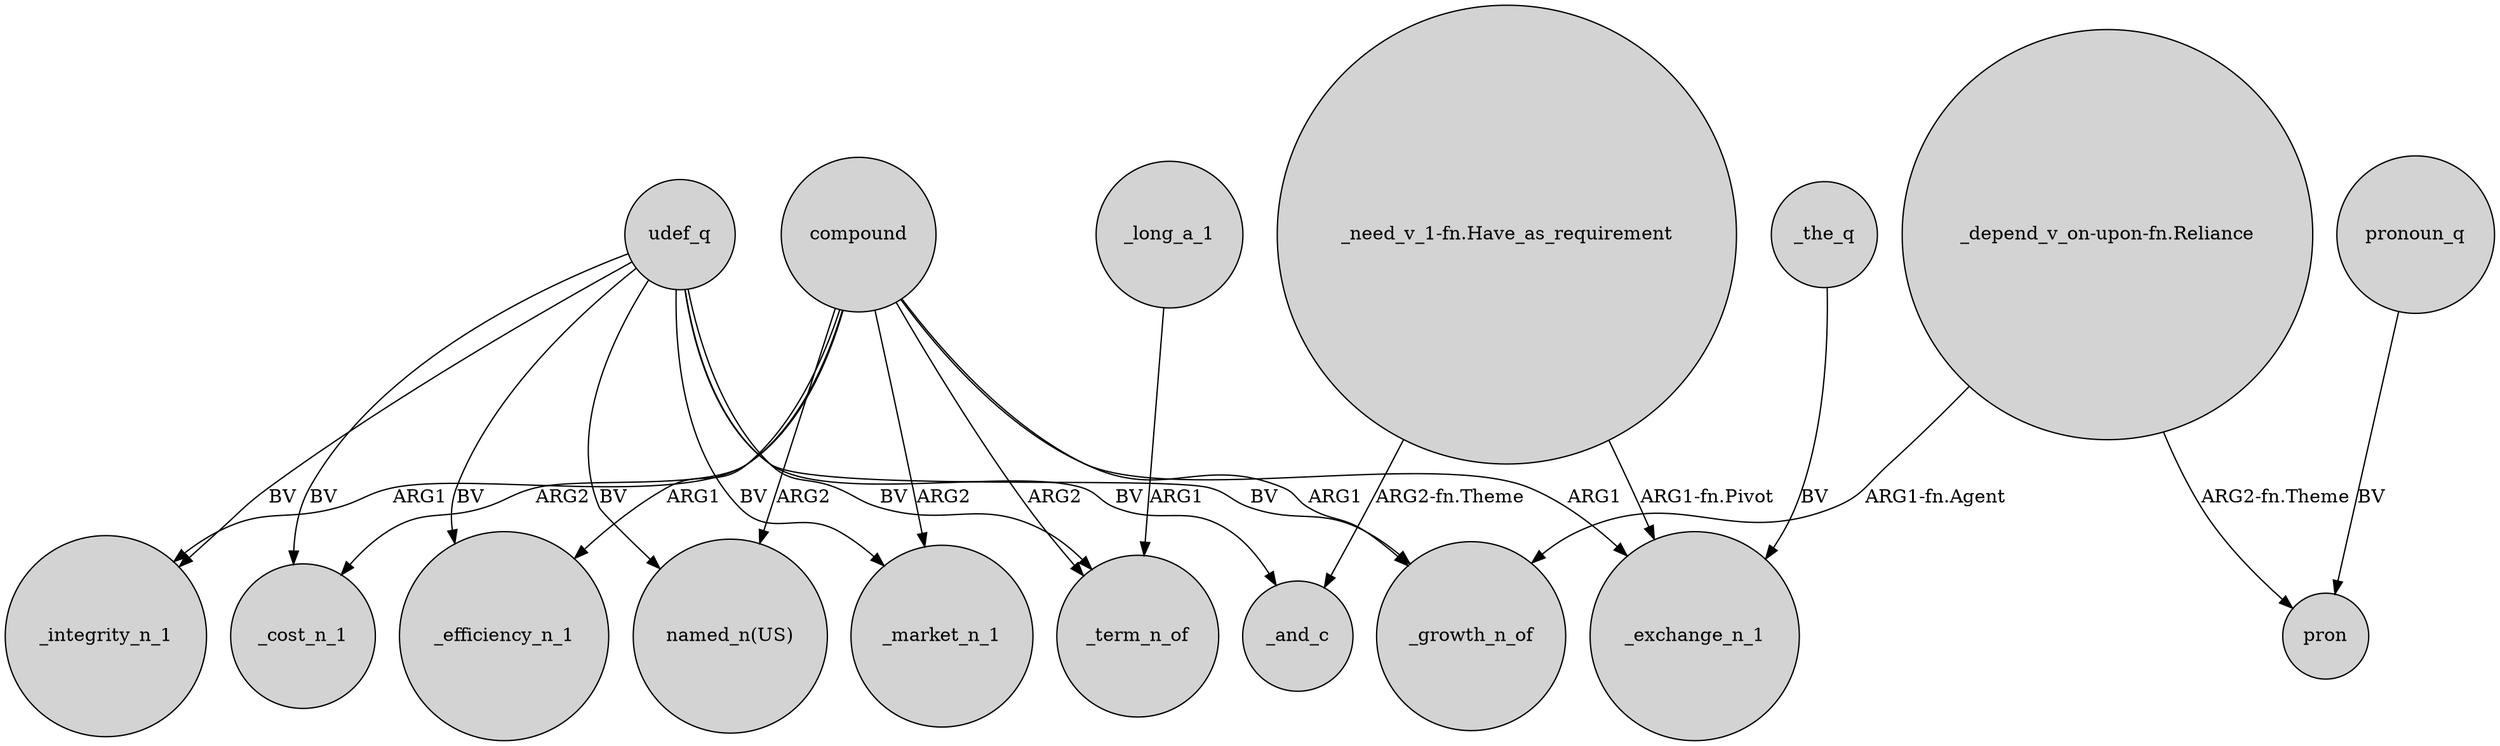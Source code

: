 digraph {
	node [shape=circle style=filled]
	compound -> _market_n_1 [label=ARG2]
	compound -> _efficiency_n_1 [label=ARG1]
	udef_q -> "named_n(US)" [label=BV]
	compound -> _term_n_of [label=ARG2]
	compound -> _integrity_n_1 [label=ARG1]
	"_depend_v_on-upon-fn.Reliance" -> _growth_n_of [label="ARG1-fn.Agent"]
	"_need_v_1-fn.Have_as_requirement" -> _exchange_n_1 [label="ARG1-fn.Pivot"]
	udef_q -> _market_n_1 [label=BV]
	"_depend_v_on-upon-fn.Reliance" -> pron [label="ARG2-fn.Theme"]
	udef_q -> _cost_n_1 [label=BV]
	compound -> "named_n(US)" [label=ARG2]
	udef_q -> _efficiency_n_1 [label=BV]
	pronoun_q -> pron [label=BV]
	compound -> _exchange_n_1 [label=ARG1]
	"_need_v_1-fn.Have_as_requirement" -> _and_c [label="ARG2-fn.Theme"]
	udef_q -> _term_n_of [label=BV]
	_long_a_1 -> _term_n_of [label=ARG1]
	compound -> _cost_n_1 [label=ARG2]
	compound -> _growth_n_of [label=ARG1]
	udef_q -> _integrity_n_1 [label=BV]
	udef_q -> _and_c [label=BV]
	udef_q -> _growth_n_of [label=BV]
	_the_q -> _exchange_n_1 [label=BV]
}
